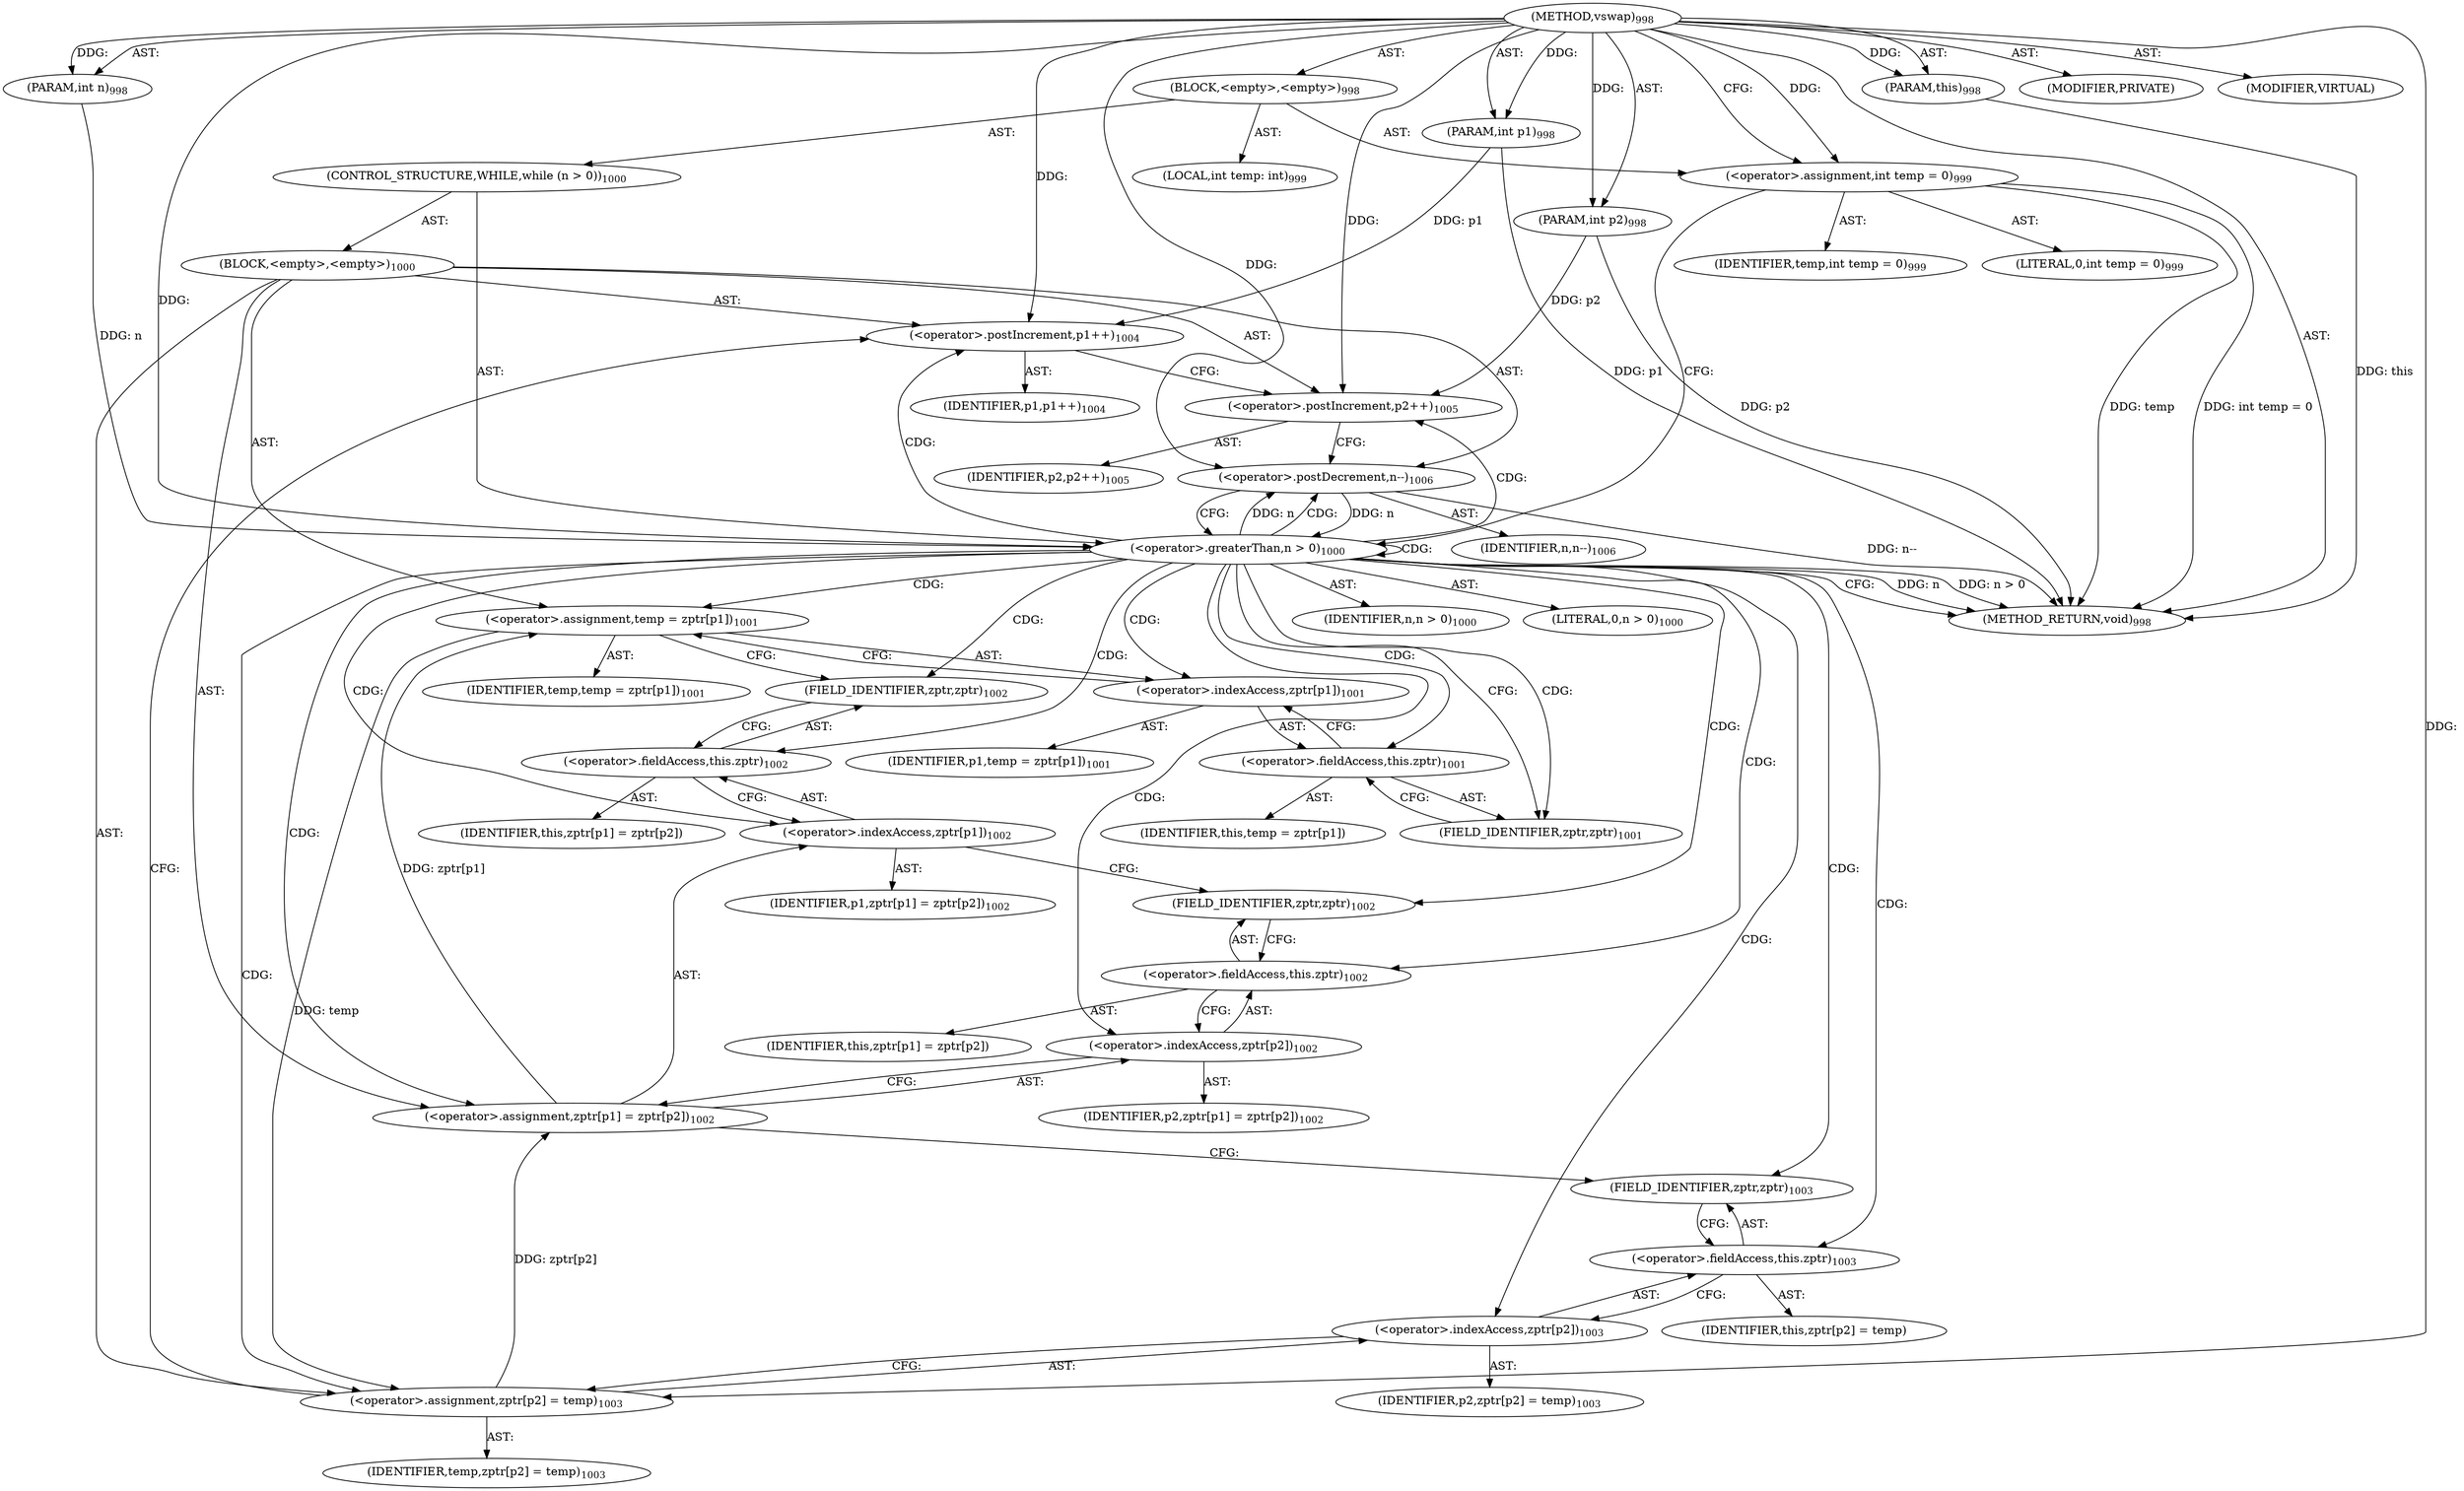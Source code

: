 digraph "vswap" {  
"111669149720" [label = <(METHOD,vswap)<SUB>998</SUB>> ]
"115964117041" [label = <(PARAM,this)<SUB>998</SUB>> ]
"115964117042" [label = <(PARAM,int p1)<SUB>998</SUB>> ]
"115964117043" [label = <(PARAM,int p2)<SUB>998</SUB>> ]
"115964117044" [label = <(PARAM,int n)<SUB>998</SUB>> ]
"25769803940" [label = <(BLOCK,&lt;empty&gt;,&lt;empty&gt;)<SUB>998</SUB>> ]
"94489280588" [label = <(LOCAL,int temp: int)<SUB>999</SUB>> ]
"30064772162" [label = <(&lt;operator&gt;.assignment,int temp = 0)<SUB>999</SUB>> ]
"68719477739" [label = <(IDENTIFIER,temp,int temp = 0)<SUB>999</SUB>> ]
"90194313534" [label = <(LITERAL,0,int temp = 0)<SUB>999</SUB>> ]
"47244640402" [label = <(CONTROL_STRUCTURE,WHILE,while (n &gt; 0))<SUB>1000</SUB>> ]
"30064772163" [label = <(&lt;operator&gt;.greaterThan,n &gt; 0)<SUB>1000</SUB>> ]
"68719477740" [label = <(IDENTIFIER,n,n &gt; 0)<SUB>1000</SUB>> ]
"90194313535" [label = <(LITERAL,0,n &gt; 0)<SUB>1000</SUB>> ]
"25769803941" [label = <(BLOCK,&lt;empty&gt;,&lt;empty&gt;)<SUB>1000</SUB>> ]
"30064772164" [label = <(&lt;operator&gt;.assignment,temp = zptr[p1])<SUB>1001</SUB>> ]
"68719477741" [label = <(IDENTIFIER,temp,temp = zptr[p1])<SUB>1001</SUB>> ]
"30064772165" [label = <(&lt;operator&gt;.indexAccess,zptr[p1])<SUB>1001</SUB>> ]
"30064772166" [label = <(&lt;operator&gt;.fieldAccess,this.zptr)<SUB>1001</SUB>> ]
"68719477742" [label = <(IDENTIFIER,this,temp = zptr[p1])> ]
"55834575039" [label = <(FIELD_IDENTIFIER,zptr,zptr)<SUB>1001</SUB>> ]
"68719477743" [label = <(IDENTIFIER,p1,temp = zptr[p1])<SUB>1001</SUB>> ]
"30064772167" [label = <(&lt;operator&gt;.assignment,zptr[p1] = zptr[p2])<SUB>1002</SUB>> ]
"30064772168" [label = <(&lt;operator&gt;.indexAccess,zptr[p1])<SUB>1002</SUB>> ]
"30064772169" [label = <(&lt;operator&gt;.fieldAccess,this.zptr)<SUB>1002</SUB>> ]
"68719477744" [label = <(IDENTIFIER,this,zptr[p1] = zptr[p2])> ]
"55834575040" [label = <(FIELD_IDENTIFIER,zptr,zptr)<SUB>1002</SUB>> ]
"68719477745" [label = <(IDENTIFIER,p1,zptr[p1] = zptr[p2])<SUB>1002</SUB>> ]
"30064772170" [label = <(&lt;operator&gt;.indexAccess,zptr[p2])<SUB>1002</SUB>> ]
"30064772171" [label = <(&lt;operator&gt;.fieldAccess,this.zptr)<SUB>1002</SUB>> ]
"68719477746" [label = <(IDENTIFIER,this,zptr[p1] = zptr[p2])> ]
"55834575041" [label = <(FIELD_IDENTIFIER,zptr,zptr)<SUB>1002</SUB>> ]
"68719477747" [label = <(IDENTIFIER,p2,zptr[p1] = zptr[p2])<SUB>1002</SUB>> ]
"30064772172" [label = <(&lt;operator&gt;.assignment,zptr[p2] = temp)<SUB>1003</SUB>> ]
"30064772173" [label = <(&lt;operator&gt;.indexAccess,zptr[p2])<SUB>1003</SUB>> ]
"30064772174" [label = <(&lt;operator&gt;.fieldAccess,this.zptr)<SUB>1003</SUB>> ]
"68719477748" [label = <(IDENTIFIER,this,zptr[p2] = temp)> ]
"55834575042" [label = <(FIELD_IDENTIFIER,zptr,zptr)<SUB>1003</SUB>> ]
"68719477749" [label = <(IDENTIFIER,p2,zptr[p2] = temp)<SUB>1003</SUB>> ]
"68719477750" [label = <(IDENTIFIER,temp,zptr[p2] = temp)<SUB>1003</SUB>> ]
"30064772175" [label = <(&lt;operator&gt;.postIncrement,p1++)<SUB>1004</SUB>> ]
"68719477751" [label = <(IDENTIFIER,p1,p1++)<SUB>1004</SUB>> ]
"30064772176" [label = <(&lt;operator&gt;.postIncrement,p2++)<SUB>1005</SUB>> ]
"68719477752" [label = <(IDENTIFIER,p2,p2++)<SUB>1005</SUB>> ]
"30064772177" [label = <(&lt;operator&gt;.postDecrement,n--)<SUB>1006</SUB>> ]
"68719477753" [label = <(IDENTIFIER,n,n--)<SUB>1006</SUB>> ]
"133143986262" [label = <(MODIFIER,PRIVATE)> ]
"133143986263" [label = <(MODIFIER,VIRTUAL)> ]
"128849018904" [label = <(METHOD_RETURN,void)<SUB>998</SUB>> ]
  "111669149720" -> "115964117041"  [ label = "AST: "] 
  "111669149720" -> "115964117042"  [ label = "AST: "] 
  "111669149720" -> "115964117043"  [ label = "AST: "] 
  "111669149720" -> "115964117044"  [ label = "AST: "] 
  "111669149720" -> "25769803940"  [ label = "AST: "] 
  "111669149720" -> "133143986262"  [ label = "AST: "] 
  "111669149720" -> "133143986263"  [ label = "AST: "] 
  "111669149720" -> "128849018904"  [ label = "AST: "] 
  "25769803940" -> "94489280588"  [ label = "AST: "] 
  "25769803940" -> "30064772162"  [ label = "AST: "] 
  "25769803940" -> "47244640402"  [ label = "AST: "] 
  "30064772162" -> "68719477739"  [ label = "AST: "] 
  "30064772162" -> "90194313534"  [ label = "AST: "] 
  "47244640402" -> "30064772163"  [ label = "AST: "] 
  "47244640402" -> "25769803941"  [ label = "AST: "] 
  "30064772163" -> "68719477740"  [ label = "AST: "] 
  "30064772163" -> "90194313535"  [ label = "AST: "] 
  "25769803941" -> "30064772164"  [ label = "AST: "] 
  "25769803941" -> "30064772167"  [ label = "AST: "] 
  "25769803941" -> "30064772172"  [ label = "AST: "] 
  "25769803941" -> "30064772175"  [ label = "AST: "] 
  "25769803941" -> "30064772176"  [ label = "AST: "] 
  "25769803941" -> "30064772177"  [ label = "AST: "] 
  "30064772164" -> "68719477741"  [ label = "AST: "] 
  "30064772164" -> "30064772165"  [ label = "AST: "] 
  "30064772165" -> "30064772166"  [ label = "AST: "] 
  "30064772165" -> "68719477743"  [ label = "AST: "] 
  "30064772166" -> "68719477742"  [ label = "AST: "] 
  "30064772166" -> "55834575039"  [ label = "AST: "] 
  "30064772167" -> "30064772168"  [ label = "AST: "] 
  "30064772167" -> "30064772170"  [ label = "AST: "] 
  "30064772168" -> "30064772169"  [ label = "AST: "] 
  "30064772168" -> "68719477745"  [ label = "AST: "] 
  "30064772169" -> "68719477744"  [ label = "AST: "] 
  "30064772169" -> "55834575040"  [ label = "AST: "] 
  "30064772170" -> "30064772171"  [ label = "AST: "] 
  "30064772170" -> "68719477747"  [ label = "AST: "] 
  "30064772171" -> "68719477746"  [ label = "AST: "] 
  "30064772171" -> "55834575041"  [ label = "AST: "] 
  "30064772172" -> "30064772173"  [ label = "AST: "] 
  "30064772172" -> "68719477750"  [ label = "AST: "] 
  "30064772173" -> "30064772174"  [ label = "AST: "] 
  "30064772173" -> "68719477749"  [ label = "AST: "] 
  "30064772174" -> "68719477748"  [ label = "AST: "] 
  "30064772174" -> "55834575042"  [ label = "AST: "] 
  "30064772175" -> "68719477751"  [ label = "AST: "] 
  "30064772176" -> "68719477752"  [ label = "AST: "] 
  "30064772177" -> "68719477753"  [ label = "AST: "] 
  "30064772162" -> "30064772163"  [ label = "CFG: "] 
  "30064772163" -> "128849018904"  [ label = "CFG: "] 
  "30064772163" -> "55834575039"  [ label = "CFG: "] 
  "30064772164" -> "55834575040"  [ label = "CFG: "] 
  "30064772167" -> "55834575042"  [ label = "CFG: "] 
  "30064772172" -> "30064772175"  [ label = "CFG: "] 
  "30064772175" -> "30064772176"  [ label = "CFG: "] 
  "30064772176" -> "30064772177"  [ label = "CFG: "] 
  "30064772177" -> "30064772163"  [ label = "CFG: "] 
  "30064772165" -> "30064772164"  [ label = "CFG: "] 
  "30064772168" -> "55834575041"  [ label = "CFG: "] 
  "30064772170" -> "30064772167"  [ label = "CFG: "] 
  "30064772173" -> "30064772172"  [ label = "CFG: "] 
  "30064772166" -> "30064772165"  [ label = "CFG: "] 
  "30064772169" -> "30064772168"  [ label = "CFG: "] 
  "30064772171" -> "30064772170"  [ label = "CFG: "] 
  "30064772174" -> "30064772173"  [ label = "CFG: "] 
  "55834575039" -> "30064772166"  [ label = "CFG: "] 
  "55834575040" -> "30064772169"  [ label = "CFG: "] 
  "55834575041" -> "30064772171"  [ label = "CFG: "] 
  "55834575042" -> "30064772174"  [ label = "CFG: "] 
  "111669149720" -> "30064772162"  [ label = "CFG: "] 
  "115964117041" -> "128849018904"  [ label = "DDG: this"] 
  "115964117042" -> "128849018904"  [ label = "DDG: p1"] 
  "115964117043" -> "128849018904"  [ label = "DDG: p2"] 
  "30064772162" -> "128849018904"  [ label = "DDG: temp"] 
  "30064772162" -> "128849018904"  [ label = "DDG: int temp = 0"] 
  "30064772163" -> "128849018904"  [ label = "DDG: n"] 
  "30064772163" -> "128849018904"  [ label = "DDG: n &gt; 0"] 
  "30064772177" -> "128849018904"  [ label = "DDG: n--"] 
  "111669149720" -> "115964117041"  [ label = "DDG: "] 
  "111669149720" -> "115964117042"  [ label = "DDG: "] 
  "111669149720" -> "115964117043"  [ label = "DDG: "] 
  "111669149720" -> "115964117044"  [ label = "DDG: "] 
  "111669149720" -> "30064772162"  [ label = "DDG: "] 
  "115964117044" -> "30064772163"  [ label = "DDG: n"] 
  "30064772177" -> "30064772163"  [ label = "DDG: n"] 
  "111669149720" -> "30064772163"  [ label = "DDG: "] 
  "30064772167" -> "30064772164"  [ label = "DDG: zptr[p1]"] 
  "30064772172" -> "30064772167"  [ label = "DDG: zptr[p2]"] 
  "30064772164" -> "30064772172"  [ label = "DDG: temp"] 
  "111669149720" -> "30064772172"  [ label = "DDG: "] 
  "115964117042" -> "30064772175"  [ label = "DDG: p1"] 
  "111669149720" -> "30064772175"  [ label = "DDG: "] 
  "115964117043" -> "30064772176"  [ label = "DDG: p2"] 
  "111669149720" -> "30064772176"  [ label = "DDG: "] 
  "30064772163" -> "30064772177"  [ label = "DDG: n"] 
  "111669149720" -> "30064772177"  [ label = "DDG: "] 
  "30064772163" -> "30064772165"  [ label = "CDG: "] 
  "30064772163" -> "30064772166"  [ label = "CDG: "] 
  "30064772163" -> "30064772163"  [ label = "CDG: "] 
  "30064772163" -> "30064772164"  [ label = "CDG: "] 
  "30064772163" -> "30064772169"  [ label = "CDG: "] 
  "30064772163" -> "30064772170"  [ label = "CDG: "] 
  "30064772163" -> "30064772167"  [ label = "CDG: "] 
  "30064772163" -> "30064772168"  [ label = "CDG: "] 
  "30064772163" -> "55834575041"  [ label = "CDG: "] 
  "30064772163" -> "55834575042"  [ label = "CDG: "] 
  "30064772163" -> "30064772173"  [ label = "CDG: "] 
  "30064772163" -> "30064772174"  [ label = "CDG: "] 
  "30064772163" -> "30064772171"  [ label = "CDG: "] 
  "30064772163" -> "30064772172"  [ label = "CDG: "] 
  "30064772163" -> "30064772177"  [ label = "CDG: "] 
  "30064772163" -> "30064772175"  [ label = "CDG: "] 
  "30064772163" -> "30064772176"  [ label = "CDG: "] 
  "30064772163" -> "55834575039"  [ label = "CDG: "] 
  "30064772163" -> "55834575040"  [ label = "CDG: "] 
}
